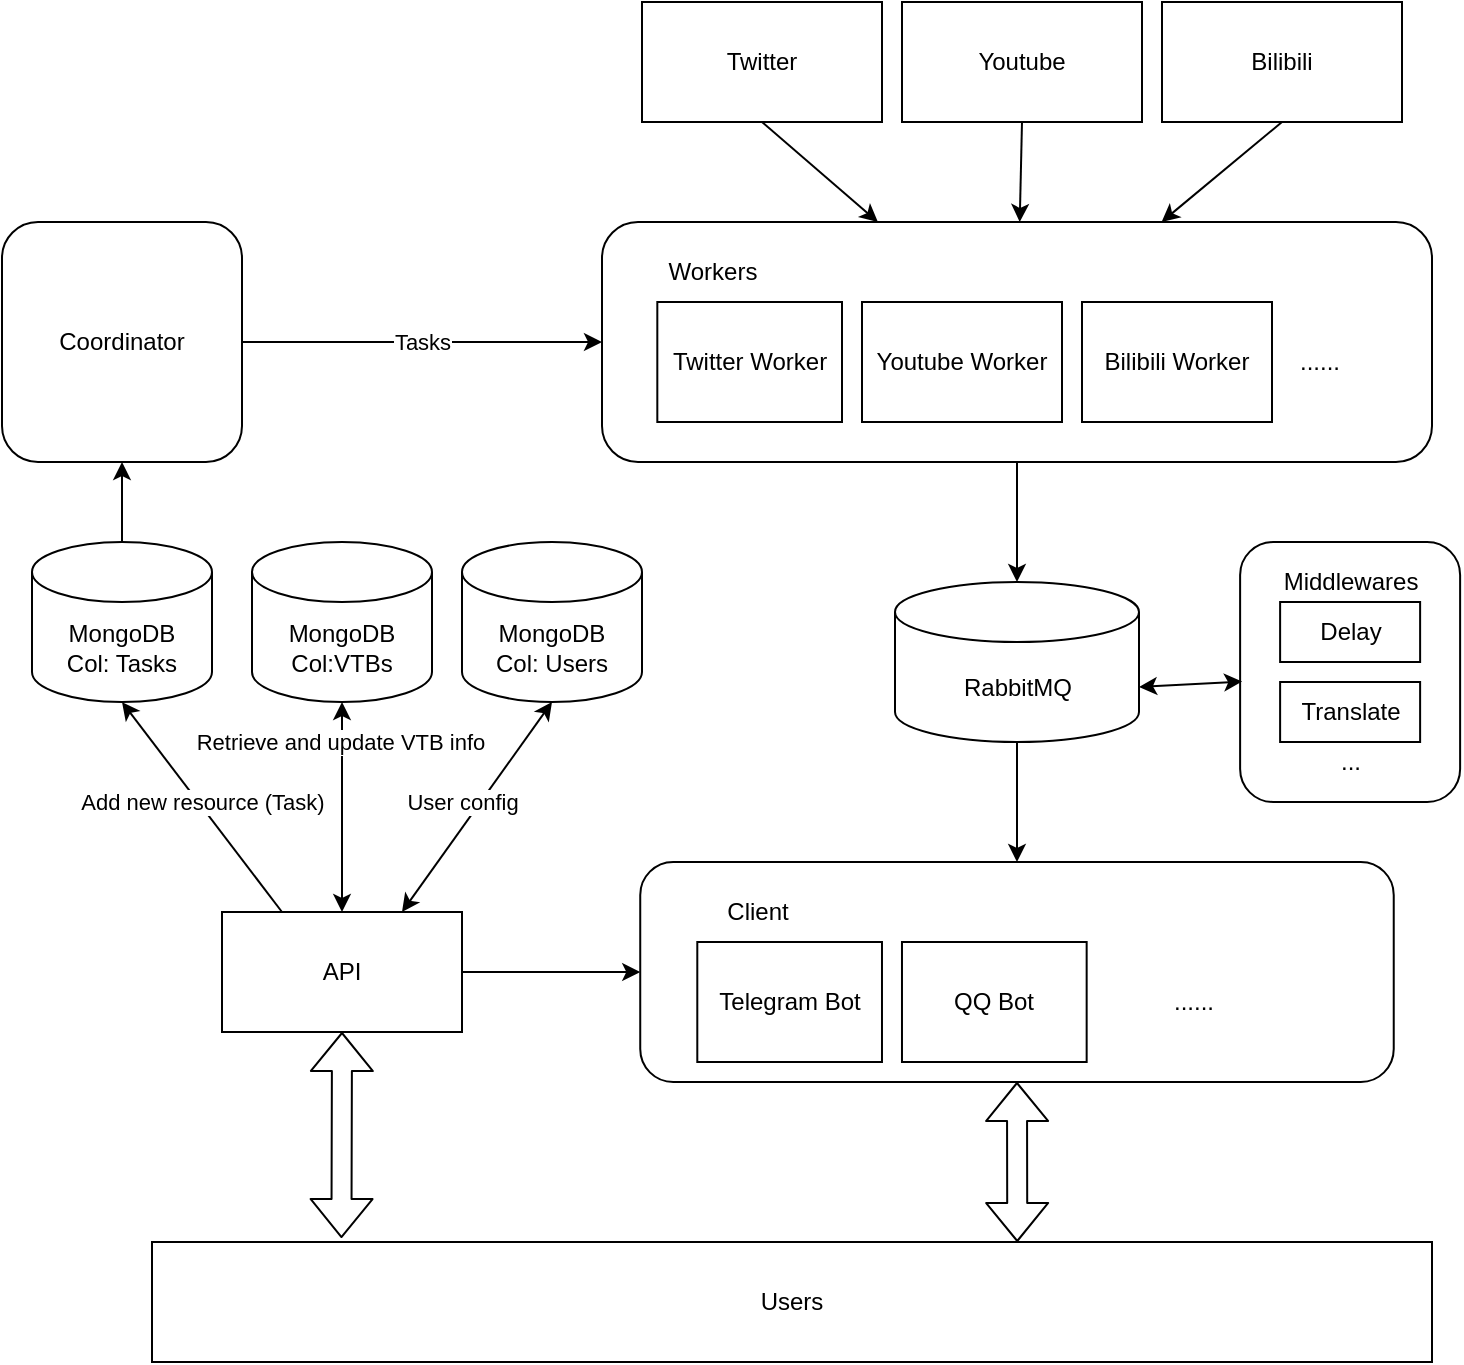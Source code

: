 <mxfile version="15.5.4" type="embed"><diagram id="K8gbWWgciXM93NndIorP" name="Page-1"><mxGraphModel dx="1028" dy="412" grid="1" gridSize="10" guides="1" tooltips="1" connect="1" arrows="1" fold="1" page="1" pageScale="1" pageWidth="1200" pageHeight="1920" math="0" shadow="0"><root><mxCell id="0"/><mxCell id="1" parent="0"/><mxCell id="21" style="edgeStyle=none;html=1;exitX=0.5;exitY=1;exitDx=0;exitDy=0;" parent="1" source="2" target="5" edge="1"><mxGeometry relative="1" as="geometry"/></mxCell><mxCell id="2" value="Twitter" style="rounded=0;whiteSpace=wrap;html=1;" parent="1" vertex="1"><mxGeometry x="500" y="50" width="120" height="60" as="geometry"/></mxCell><mxCell id="19" style="edgeStyle=none;html=1;exitX=0.5;exitY=1;exitDx=0;exitDy=0;" parent="1" source="3" target="5" edge="1"><mxGeometry relative="1" as="geometry"/></mxCell><mxCell id="3" value="Youtube" style="rounded=0;whiteSpace=wrap;html=1;" parent="1" vertex="1"><mxGeometry x="630" y="50" width="120" height="60" as="geometry"/></mxCell><mxCell id="20" style="edgeStyle=none;html=1;exitX=0.5;exitY=1;exitDx=0;exitDy=0;" parent="1" source="4" target="5" edge="1"><mxGeometry relative="1" as="geometry"/></mxCell><mxCell id="4" value="Bilibili" style="rounded=0;whiteSpace=wrap;html=1;" parent="1" vertex="1"><mxGeometry x="760" y="50" width="120" height="60" as="geometry"/></mxCell><mxCell id="12" value="" style="group" parent="1" vertex="1" connectable="0"><mxGeometry x="480" y="160" width="415" height="120" as="geometry"/></mxCell><mxCell id="5" value="" style="rounded=1;whiteSpace=wrap;html=1;" parent="12" vertex="1"><mxGeometry width="415" height="120" as="geometry"/></mxCell><mxCell id="6" value="Twitter Worker" style="rounded=0;whiteSpace=wrap;html=1;" parent="12" vertex="1"><mxGeometry x="27.66" y="40" width="92.34" height="60" as="geometry"/></mxCell><mxCell id="9" value="Youtube Worker" style="rounded=0;whiteSpace=wrap;html=1;" parent="12" vertex="1"><mxGeometry x="130" y="40" width="100" height="60" as="geometry"/></mxCell><mxCell id="10" value="Bilibili Worker" style="rounded=0;whiteSpace=wrap;html=1;" parent="12" vertex="1"><mxGeometry x="240" y="40" width="95" height="60" as="geometry"/></mxCell><mxCell id="13" value="Workers" style="text;html=1;strokeColor=none;fillColor=none;align=center;verticalAlign=middle;whiteSpace=wrap;rounded=0;" parent="12" vertex="1"><mxGeometry x="27.667" y="10" width="55.333" height="30" as="geometry"/></mxCell><mxCell id="22" value="......" style="text;html=1;strokeColor=none;fillColor=none;align=center;verticalAlign=middle;whiteSpace=wrap;rounded=0;" parent="12" vertex="1"><mxGeometry x="334.998" y="55" width="48.35" height="30" as="geometry"/></mxCell><mxCell id="16" style="edgeStyle=none;html=1;exitX=1;exitY=0.5;exitDx=0;exitDy=0;" parent="1" source="14" target="5" edge="1"><mxGeometry relative="1" as="geometry"><mxPoint x="330" y="220" as="sourcePoint"/></mxGeometry></mxCell><mxCell id="23" value="Tasks" style="edgeLabel;html=1;align=center;verticalAlign=middle;resizable=0;points=[];" parent="16" vertex="1" connectable="0"><mxGeometry x="-0.225" relative="1" as="geometry"><mxPoint x="20" as="offset"/></mxGeometry></mxCell><mxCell id="14" value="Coordinator" style="rounded=1;whiteSpace=wrap;html=1;" parent="1" vertex="1"><mxGeometry x="180" y="160" width="120" height="120" as="geometry"/></mxCell><mxCell id="32" style="edgeStyle=none;html=1;entryX=0.5;entryY=0;entryDx=0;entryDy=0;" parent="1" source="24" target="27" edge="1"><mxGeometry relative="1" as="geometry"/></mxCell><mxCell id="24" value="RabbitMQ" style="shape=cylinder3;whiteSpace=wrap;html=1;boundedLbl=1;backgroundOutline=1;size=15;" parent="1" vertex="1"><mxGeometry x="626.5" y="340" width="122" height="80" as="geometry"/></mxCell><mxCell id="25" style="edgeStyle=none;html=1;exitX=0.5;exitY=1;exitDx=0;exitDy=0;" parent="1" source="5" target="24" edge="1"><mxGeometry relative="1" as="geometry"/></mxCell><mxCell id="33" value="" style="group" parent="1" vertex="1" connectable="0"><mxGeometry x="499.12" y="480" width="376.75" height="110" as="geometry"/></mxCell><mxCell id="27" value="" style="rounded=1;whiteSpace=wrap;html=1;" parent="33" vertex="1"><mxGeometry width="376.75" height="110" as="geometry"/></mxCell><mxCell id="28" value="Telegram Bot" style="rounded=0;whiteSpace=wrap;html=1;" parent="33" vertex="1"><mxGeometry x="28.53" y="40" width="92.34" height="60" as="geometry"/></mxCell><mxCell id="29" value="QQ Bot" style="rounded=0;whiteSpace=wrap;html=1;" parent="33" vertex="1"><mxGeometry x="130.87" y="40" width="92.34" height="60" as="geometry"/></mxCell><mxCell id="30" value="......" style="text;html=1;strokeColor=none;fillColor=none;align=center;verticalAlign=middle;whiteSpace=wrap;rounded=0;" parent="33" vertex="1"><mxGeometry x="252.868" y="55" width="48.35" height="30" as="geometry"/></mxCell><mxCell id="31" value="Client" style="text;html=1;strokeColor=none;fillColor=none;align=center;verticalAlign=middle;whiteSpace=wrap;rounded=0;" parent="33" vertex="1"><mxGeometry x="28.53" y="10" width="60" height="30" as="geometry"/></mxCell><mxCell id="54" style="edgeStyle=none;html=1;exitX=0.5;exitY=0;exitDx=0;exitDy=0;exitPerimeter=0;entryX=0.5;entryY=1;entryDx=0;entryDy=0;" parent="1" source="34" target="14" edge="1"><mxGeometry relative="1" as="geometry"/></mxCell><mxCell id="34" value="MongoDB&lt;br&gt;Col: Tasks" style="shape=cylinder3;whiteSpace=wrap;html=1;boundedLbl=1;backgroundOutline=1;size=15;" parent="1" vertex="1"><mxGeometry x="195" y="320" width="90" height="80" as="geometry"/></mxCell><mxCell id="40" value="MongoDB&lt;br&gt;Col:VTBs" style="shape=cylinder3;whiteSpace=wrap;html=1;boundedLbl=1;backgroundOutline=1;size=15;" parent="1" vertex="1"><mxGeometry x="305" y="320" width="90" height="80" as="geometry"/></mxCell><mxCell id="53" style="edgeStyle=none;html=1;exitX=1;exitY=0.5;exitDx=0;exitDy=0;entryX=0;entryY=0.5;entryDx=0;entryDy=0;" parent="1" source="45" target="27" edge="1"><mxGeometry relative="1" as="geometry"/></mxCell><mxCell id="55" value="Add new resource (Task)" style="edgeStyle=none;html=1;exitX=0.25;exitY=0;exitDx=0;exitDy=0;entryX=0.5;entryY=1;entryDx=0;entryDy=0;entryPerimeter=0;" parent="1" source="45" target="34" edge="1"><mxGeometry x="0.03" y="-2" relative="1" as="geometry"><mxPoint as="offset"/></mxGeometry></mxCell><mxCell id="45" value="API" style="rounded=0;whiteSpace=wrap;html=1;" parent="1" vertex="1"><mxGeometry x="290" y="505" width="120" height="60" as="geometry"/></mxCell><mxCell id="48" value="Users" style="rounded=0;whiteSpace=wrap;html=1;" parent="1" vertex="1"><mxGeometry x="255" y="670" width="640" height="60" as="geometry"/></mxCell><mxCell id="50" value="" style="shape=flexArrow;endArrow=classic;startArrow=classic;html=1;entryX=0.5;entryY=1;entryDx=0;entryDy=0;exitX=0.148;exitY=-0.033;exitDx=0;exitDy=0;exitPerimeter=0;" parent="1" source="48" target="45" edge="1"><mxGeometry width="100" height="100" relative="1" as="geometry"><mxPoint x="500" y="520" as="sourcePoint"/><mxPoint x="600" y="420" as="targetPoint"/></mxGeometry></mxCell><mxCell id="52" value="" style="shape=flexArrow;endArrow=classic;startArrow=classic;html=1;entryX=0.5;entryY=1;entryDx=0;entryDy=0;exitX=0.676;exitY=0;exitDx=0;exitDy=0;exitPerimeter=0;" parent="1" source="48" target="27" edge="1"><mxGeometry width="100" height="100" relative="1" as="geometry"><mxPoint x="500" y="520" as="sourcePoint"/><mxPoint x="600" y="420" as="targetPoint"/></mxGeometry></mxCell><mxCell id="58" value="MongoDB&lt;br&gt;Col: Users" style="shape=cylinder3;whiteSpace=wrap;html=1;boundedLbl=1;backgroundOutline=1;size=15;" parent="1" vertex="1"><mxGeometry x="410" y="320" width="90" height="80" as="geometry"/></mxCell><mxCell id="63" value="" style="endArrow=classic;startArrow=classic;html=1;entryX=0.5;entryY=1;entryDx=0;entryDy=0;entryPerimeter=0;exitX=0.75;exitY=0;exitDx=0;exitDy=0;" parent="1" source="45" target="58" edge="1"><mxGeometry width="50" height="50" relative="1" as="geometry"><mxPoint x="550" y="460" as="sourcePoint"/><mxPoint x="600" y="410" as="targetPoint"/></mxGeometry></mxCell><mxCell id="64" value="User config" style="edgeLabel;html=1;align=center;verticalAlign=middle;resizable=0;points=[];" parent="63" vertex="1" connectable="0"><mxGeometry x="-0.114" y="-1" relative="1" as="geometry"><mxPoint x="-4" y="-9" as="offset"/></mxGeometry></mxCell><mxCell id="65" value="" style="endArrow=classic;startArrow=classic;html=1;entryX=0.5;entryY=1;entryDx=0;entryDy=0;entryPerimeter=0;exitX=0.5;exitY=0;exitDx=0;exitDy=0;" parent="1" source="45" target="40" edge="1"><mxGeometry width="50" height="50" relative="1" as="geometry"><mxPoint x="550" y="460" as="sourcePoint"/><mxPoint x="600" y="410" as="targetPoint"/></mxGeometry></mxCell><mxCell id="66" value="Retrieve and update VTB info" style="edgeLabel;html=1;align=center;verticalAlign=middle;resizable=0;points=[];" parent="65" vertex="1" connectable="0"><mxGeometry x="0.619" y="1" relative="1" as="geometry"><mxPoint as="offset"/></mxGeometry></mxCell><mxCell id="79" value="" style="group" parent="1" vertex="1" connectable="0"><mxGeometry x="799.06" y="320" width="110" height="130" as="geometry"/></mxCell><mxCell id="67" value="" style="rounded=1;whiteSpace=wrap;html=1;" parent="79" vertex="1"><mxGeometry width="110" height="130" as="geometry"/></mxCell><mxCell id="68" value="" style="rounded=0;whiteSpace=wrap;html=1;" parent="79" vertex="1"><mxGeometry x="20" y="30" width="70" height="30" as="geometry"/></mxCell><mxCell id="69" value="" style="rounded=0;whiteSpace=wrap;html=1;" parent="79" vertex="1"><mxGeometry x="20" y="70" width="70" height="30" as="geometry"/></mxCell><mxCell id="70" value="Middlewares" style="text;html=1;align=center;verticalAlign=middle;resizable=0;points=[];autosize=1;strokeColor=none;fillColor=none;" parent="79" vertex="1"><mxGeometry x="15" y="10" width="80" height="20" as="geometry"/></mxCell><mxCell id="71" value="Delay" style="text;html=1;align=center;verticalAlign=middle;resizable=0;points=[];autosize=1;strokeColor=none;fillColor=none;" parent="79" vertex="1"><mxGeometry x="30" y="35" width="50" height="20" as="geometry"/></mxCell><mxCell id="72" value="Translate" style="text;html=1;align=center;verticalAlign=middle;resizable=0;points=[];autosize=1;strokeColor=none;fillColor=none;" parent="79" vertex="1"><mxGeometry x="25" y="75" width="60" height="20" as="geometry"/></mxCell><mxCell id="76" value="..." style="text;html=1;align=center;verticalAlign=middle;resizable=0;points=[];autosize=1;strokeColor=none;fillColor=none;" parent="79" vertex="1"><mxGeometry x="40" y="100" width="30" height="20" as="geometry"/></mxCell><mxCell id="82" value="" style="endArrow=classic;startArrow=classic;html=1;exitX=1;exitY=0;exitDx=0;exitDy=52.5;exitPerimeter=0;entryX=0.009;entryY=0.537;entryDx=0;entryDy=0;entryPerimeter=0;" parent="1" source="24" target="67" edge="1"><mxGeometry width="50" height="50" relative="1" as="geometry"><mxPoint x="780.0" y="388.48" as="sourcePoint"/><mxPoint x="799.06" y="390" as="targetPoint"/></mxGeometry></mxCell></root></mxGraphModel></diagram></mxfile>